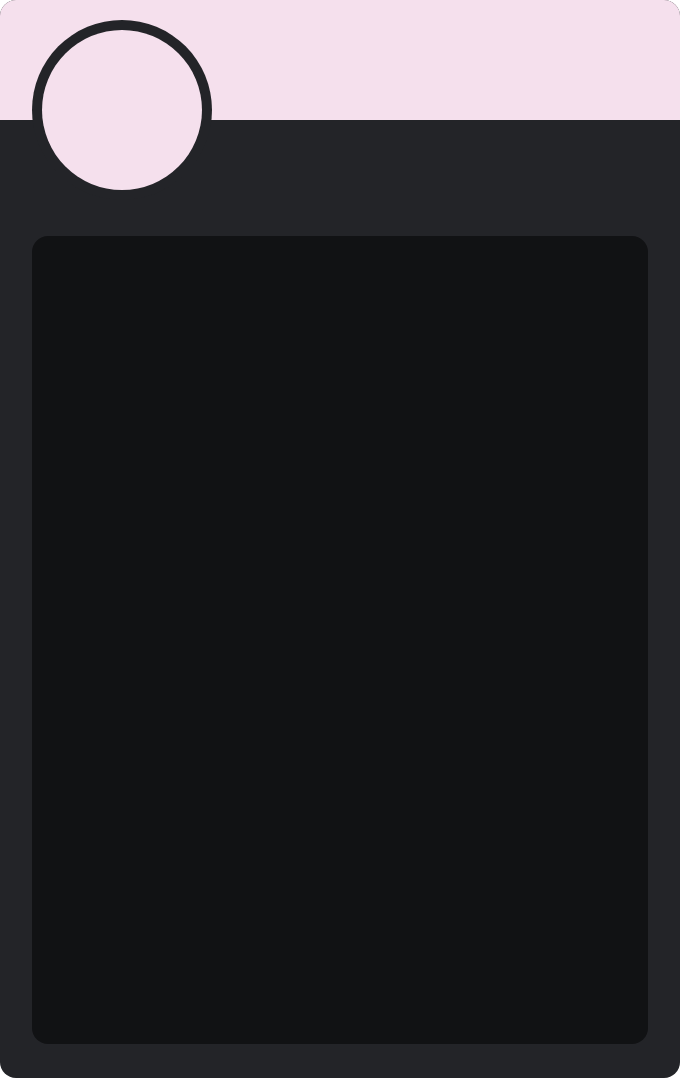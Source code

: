 <mxfile version="21.6.8" type="github">
  <diagram name="第 1 页" id="yjUzBa-hnJfAv7G-hfUQ">
    <mxGraphModel dx="1055" dy="652" grid="0" gridSize="10" guides="1" tooltips="1" connect="0" arrows="0" fold="1" page="0" pageScale="1" pageWidth="827" pageHeight="1169" math="0" shadow="0">
      <root>
        <mxCell id="0" />
        <mxCell id="1" parent="0" />
        <mxCell id="Ysw_DJVvbCU8Se5GyauY-1" value="" style="rounded=1;whiteSpace=wrap;html=1;strokeColor=none;fillColor=#232428;aspect=fixed;arcSize=2.352;" parent="1" vertex="1">
          <mxGeometry x="240" y="120" width="340" height="538.96" as="geometry" />
        </mxCell>
        <mxCell id="Ysw_DJVvbCU8Se5GyauY-3" value="" style="rounded=1;whiteSpace=wrap;html=1;fillColor=#f5e0ed;strokeColor=none;arcSize=13.333;" parent="1" vertex="1">
          <mxGeometry x="240" y="120" width="340" height="60" as="geometry" />
        </mxCell>
        <mxCell id="RMd1zjgo0eg8nKM_aOj6-3" value="" style="rounded=1;whiteSpace=wrap;html=1;strokeColor=none;fillColor=#111214;arcSize=2.597;" vertex="1" parent="1">
          <mxGeometry x="256" y="238" width="308" height="404" as="geometry" />
        </mxCell>
        <mxCell id="RMd1zjgo0eg8nKM_aOj6-6" value="" style="rounded=0;whiteSpace=wrap;html=1;fillColor=#f5e0ed;strokeColor=none;arcSize=13.333;" vertex="1" parent="1">
          <mxGeometry x="240" y="145" width="340" height="35" as="geometry" />
        </mxCell>
        <mxCell id="Ysw_DJVvbCU8Se5GyauY-7" value="" style="ellipse;whiteSpace=wrap;html=1;aspect=fixed;strokeColor=none;fillColor=#232428;" parent="1" vertex="1">
          <mxGeometry x="256" y="130" width="90" height="90" as="geometry" />
        </mxCell>
        <mxCell id="Ysw_DJVvbCU8Se5GyauY-8" value="" style="ellipse;whiteSpace=wrap;html=1;aspect=fixed;strokeColor=none;fillColor=#F5E0ED;" parent="1" vertex="1">
          <mxGeometry x="261" y="135" width="80" height="80" as="geometry" />
        </mxCell>
      </root>
    </mxGraphModel>
  </diagram>
</mxfile>
